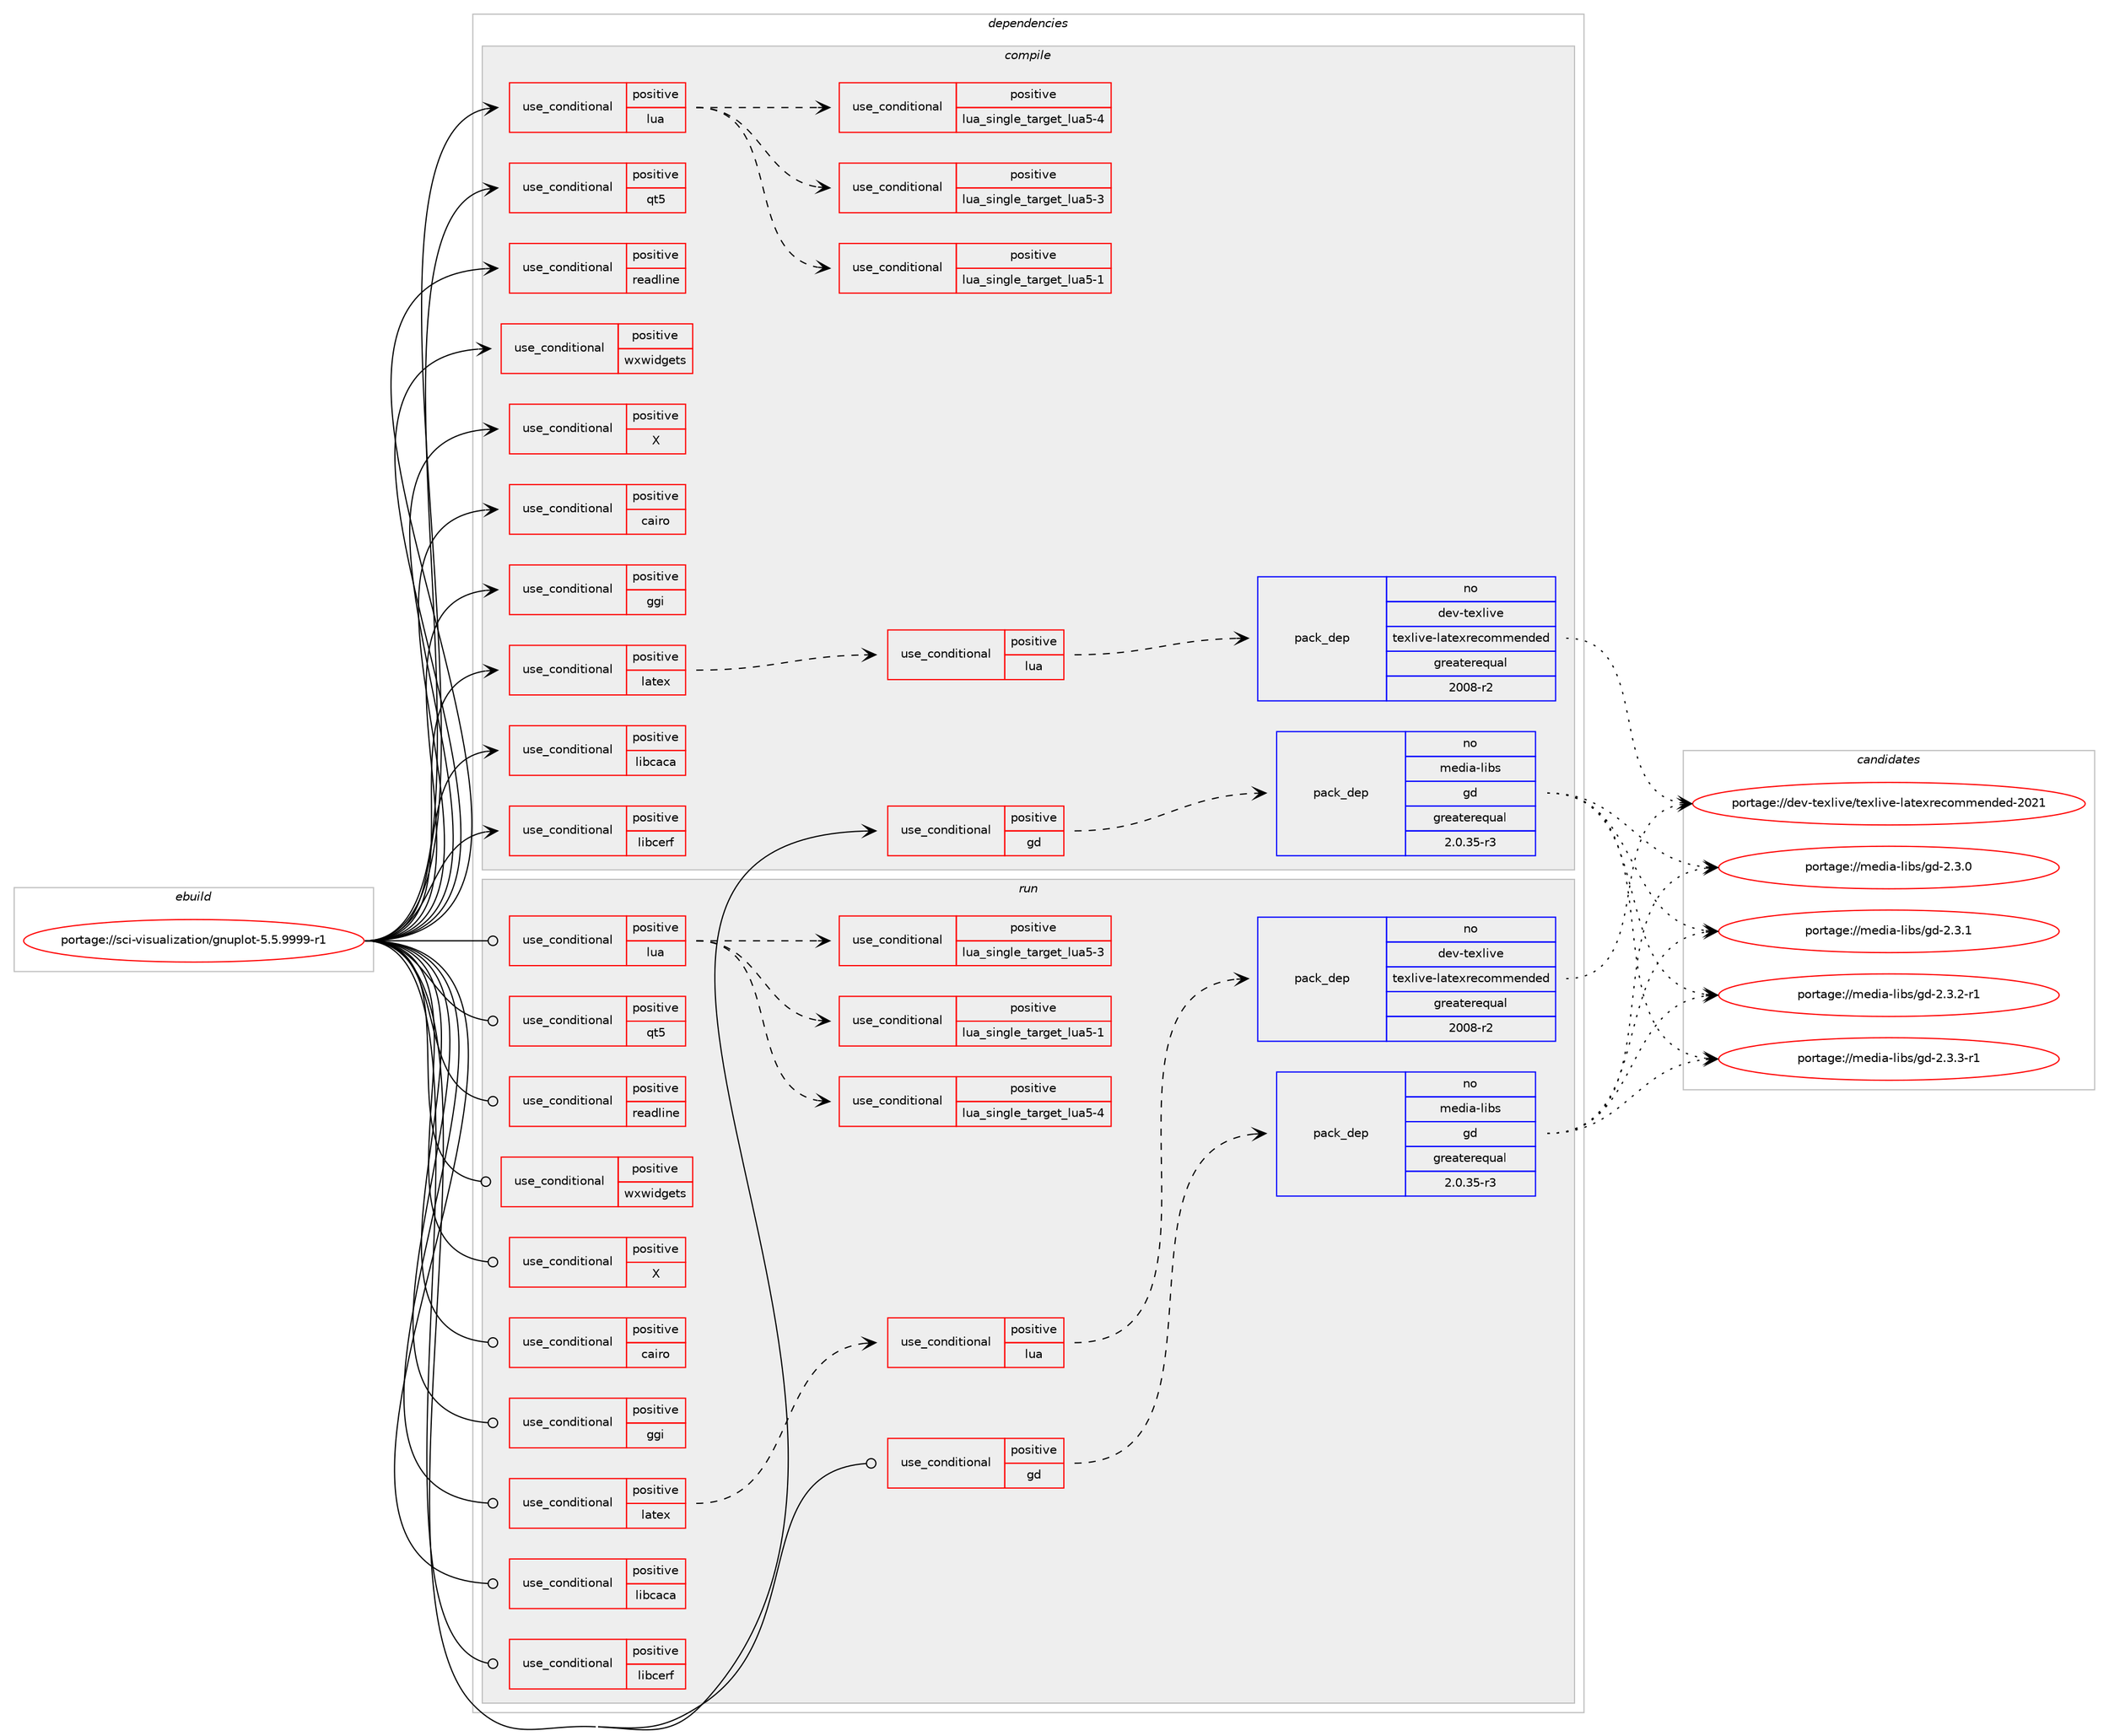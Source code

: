 digraph prolog {

# *************
# Graph options
# *************

newrank=true;
concentrate=true;
compound=true;
graph [rankdir=LR,fontname=Helvetica,fontsize=10,ranksep=1.5];#, ranksep=2.5, nodesep=0.2];
edge  [arrowhead=vee];
node  [fontname=Helvetica,fontsize=10];

# **********
# The ebuild
# **********

subgraph cluster_leftcol {
color=gray;
rank=same;
label=<<i>ebuild</i>>;
id [label="portage://sci-visualization/gnuplot-5.5.9999-r1", color=red, width=4, href="../sci-visualization/gnuplot-5.5.9999-r1.svg"];
}

# ****************
# The dependencies
# ****************

subgraph cluster_midcol {
color=gray;
label=<<i>dependencies</i>>;
subgraph cluster_compile {
fillcolor="#eeeeee";
style=filled;
label=<<i>compile</i>>;
subgraph cond256 {
dependency370 [label=<<TABLE BORDER="0" CELLBORDER="1" CELLSPACING="0" CELLPADDING="4"><TR><TD ROWSPAN="3" CELLPADDING="10">use_conditional</TD></TR><TR><TD>positive</TD></TR><TR><TD>X</TD></TR></TABLE>>, shape=none, color=red];
# *** BEGIN UNKNOWN DEPENDENCY TYPE (TODO) ***
# dependency370 -> package_dependency(portage://sci-visualization/gnuplot-5.5.9999-r1,install,no,x11-libs,libXaw,none,[,,],[],[])
# *** END UNKNOWN DEPENDENCY TYPE (TODO) ***

}
id:e -> dependency370:w [weight=20,style="solid",arrowhead="vee"];
subgraph cond257 {
dependency371 [label=<<TABLE BORDER="0" CELLBORDER="1" CELLSPACING="0" CELLPADDING="4"><TR><TD ROWSPAN="3" CELLPADDING="10">use_conditional</TD></TR><TR><TD>positive</TD></TR><TR><TD>cairo</TD></TR></TABLE>>, shape=none, color=red];
# *** BEGIN UNKNOWN DEPENDENCY TYPE (TODO) ***
# dependency371 -> package_dependency(portage://sci-visualization/gnuplot-5.5.9999-r1,install,no,x11-libs,cairo,none,[,,],[],[])
# *** END UNKNOWN DEPENDENCY TYPE (TODO) ***

# *** BEGIN UNKNOWN DEPENDENCY TYPE (TODO) ***
# dependency371 -> package_dependency(portage://sci-visualization/gnuplot-5.5.9999-r1,install,no,x11-libs,pango,none,[,,],[],[])
# *** END UNKNOWN DEPENDENCY TYPE (TODO) ***

}
id:e -> dependency371:w [weight=20,style="solid",arrowhead="vee"];
subgraph cond258 {
dependency372 [label=<<TABLE BORDER="0" CELLBORDER="1" CELLSPACING="0" CELLPADDING="4"><TR><TD ROWSPAN="3" CELLPADDING="10">use_conditional</TD></TR><TR><TD>positive</TD></TR><TR><TD>gd</TD></TR></TABLE>>, shape=none, color=red];
subgraph pack108 {
dependency373 [label=<<TABLE BORDER="0" CELLBORDER="1" CELLSPACING="0" CELLPADDING="4" WIDTH="220"><TR><TD ROWSPAN="6" CELLPADDING="30">pack_dep</TD></TR><TR><TD WIDTH="110">no</TD></TR><TR><TD>media-libs</TD></TR><TR><TD>gd</TD></TR><TR><TD>greaterequal</TD></TR><TR><TD>2.0.35-r3</TD></TR></TABLE>>, shape=none, color=blue];
}
dependency372:e -> dependency373:w [weight=20,style="dashed",arrowhead="vee"];
}
id:e -> dependency372:w [weight=20,style="solid",arrowhead="vee"];
subgraph cond259 {
dependency374 [label=<<TABLE BORDER="0" CELLBORDER="1" CELLSPACING="0" CELLPADDING="4"><TR><TD ROWSPAN="3" CELLPADDING="10">use_conditional</TD></TR><TR><TD>positive</TD></TR><TR><TD>ggi</TD></TR></TABLE>>, shape=none, color=red];
# *** BEGIN UNKNOWN DEPENDENCY TYPE (TODO) ***
# dependency374 -> package_dependency(portage://sci-visualization/gnuplot-5.5.9999-r1,install,no,media-libs,libggi,none,[,,],[],[])
# *** END UNKNOWN DEPENDENCY TYPE (TODO) ***

}
id:e -> dependency374:w [weight=20,style="solid",arrowhead="vee"];
subgraph cond260 {
dependency375 [label=<<TABLE BORDER="0" CELLBORDER="1" CELLSPACING="0" CELLPADDING="4"><TR><TD ROWSPAN="3" CELLPADDING="10">use_conditional</TD></TR><TR><TD>positive</TD></TR><TR><TD>latex</TD></TR></TABLE>>, shape=none, color=red];
# *** BEGIN UNKNOWN DEPENDENCY TYPE (TODO) ***
# dependency375 -> package_dependency(portage://sci-visualization/gnuplot-5.5.9999-r1,install,no,virtual,latex-base,none,[,,],[],[])
# *** END UNKNOWN DEPENDENCY TYPE (TODO) ***

subgraph cond261 {
dependency376 [label=<<TABLE BORDER="0" CELLBORDER="1" CELLSPACING="0" CELLPADDING="4"><TR><TD ROWSPAN="3" CELLPADDING="10">use_conditional</TD></TR><TR><TD>positive</TD></TR><TR><TD>lua</TD></TR></TABLE>>, shape=none, color=red];
# *** BEGIN UNKNOWN DEPENDENCY TYPE (TODO) ***
# dependency376 -> package_dependency(portage://sci-visualization/gnuplot-5.5.9999-r1,install,no,dev-tex,pgf,none,[,,],[],[])
# *** END UNKNOWN DEPENDENCY TYPE (TODO) ***

subgraph pack109 {
dependency377 [label=<<TABLE BORDER="0" CELLBORDER="1" CELLSPACING="0" CELLPADDING="4" WIDTH="220"><TR><TD ROWSPAN="6" CELLPADDING="30">pack_dep</TD></TR><TR><TD WIDTH="110">no</TD></TR><TR><TD>dev-texlive</TD></TR><TR><TD>texlive-latexrecommended</TD></TR><TR><TD>greaterequal</TD></TR><TR><TD>2008-r2</TD></TR></TABLE>>, shape=none, color=blue];
}
dependency376:e -> dependency377:w [weight=20,style="dashed",arrowhead="vee"];
}
dependency375:e -> dependency376:w [weight=20,style="dashed",arrowhead="vee"];
}
id:e -> dependency375:w [weight=20,style="solid",arrowhead="vee"];
subgraph cond262 {
dependency378 [label=<<TABLE BORDER="0" CELLBORDER="1" CELLSPACING="0" CELLPADDING="4"><TR><TD ROWSPAN="3" CELLPADDING="10">use_conditional</TD></TR><TR><TD>positive</TD></TR><TR><TD>libcaca</TD></TR></TABLE>>, shape=none, color=red];
# *** BEGIN UNKNOWN DEPENDENCY TYPE (TODO) ***
# dependency378 -> package_dependency(portage://sci-visualization/gnuplot-5.5.9999-r1,install,no,media-libs,libcaca,none,[,,],[],[])
# *** END UNKNOWN DEPENDENCY TYPE (TODO) ***

}
id:e -> dependency378:w [weight=20,style="solid",arrowhead="vee"];
subgraph cond263 {
dependency379 [label=<<TABLE BORDER="0" CELLBORDER="1" CELLSPACING="0" CELLPADDING="4"><TR><TD ROWSPAN="3" CELLPADDING="10">use_conditional</TD></TR><TR><TD>positive</TD></TR><TR><TD>libcerf</TD></TR></TABLE>>, shape=none, color=red];
# *** BEGIN UNKNOWN DEPENDENCY TYPE (TODO) ***
# dependency379 -> package_dependency(portage://sci-visualization/gnuplot-5.5.9999-r1,install,no,sci-libs,libcerf,none,[,,],[],[])
# *** END UNKNOWN DEPENDENCY TYPE (TODO) ***

}
id:e -> dependency379:w [weight=20,style="solid",arrowhead="vee"];
subgraph cond264 {
dependency380 [label=<<TABLE BORDER="0" CELLBORDER="1" CELLSPACING="0" CELLPADDING="4"><TR><TD ROWSPAN="3" CELLPADDING="10">use_conditional</TD></TR><TR><TD>positive</TD></TR><TR><TD>lua</TD></TR></TABLE>>, shape=none, color=red];
subgraph cond265 {
dependency381 [label=<<TABLE BORDER="0" CELLBORDER="1" CELLSPACING="0" CELLPADDING="4"><TR><TD ROWSPAN="3" CELLPADDING="10">use_conditional</TD></TR><TR><TD>positive</TD></TR><TR><TD>lua_single_target_lua5-1</TD></TR></TABLE>>, shape=none, color=red];
# *** BEGIN UNKNOWN DEPENDENCY TYPE (TODO) ***
# dependency381 -> package_dependency(portage://sci-visualization/gnuplot-5.5.9999-r1,install,no,dev-lang,lua,none,[,,],[slot(5.1)],[])
# *** END UNKNOWN DEPENDENCY TYPE (TODO) ***

}
dependency380:e -> dependency381:w [weight=20,style="dashed",arrowhead="vee"];
subgraph cond266 {
dependency382 [label=<<TABLE BORDER="0" CELLBORDER="1" CELLSPACING="0" CELLPADDING="4"><TR><TD ROWSPAN="3" CELLPADDING="10">use_conditional</TD></TR><TR><TD>positive</TD></TR><TR><TD>lua_single_target_lua5-3</TD></TR></TABLE>>, shape=none, color=red];
# *** BEGIN UNKNOWN DEPENDENCY TYPE (TODO) ***
# dependency382 -> package_dependency(portage://sci-visualization/gnuplot-5.5.9999-r1,install,no,dev-lang,lua,none,[,,],[slot(5.3)],[])
# *** END UNKNOWN DEPENDENCY TYPE (TODO) ***

}
dependency380:e -> dependency382:w [weight=20,style="dashed",arrowhead="vee"];
subgraph cond267 {
dependency383 [label=<<TABLE BORDER="0" CELLBORDER="1" CELLSPACING="0" CELLPADDING="4"><TR><TD ROWSPAN="3" CELLPADDING="10">use_conditional</TD></TR><TR><TD>positive</TD></TR><TR><TD>lua_single_target_lua5-4</TD></TR></TABLE>>, shape=none, color=red];
# *** BEGIN UNKNOWN DEPENDENCY TYPE (TODO) ***
# dependency383 -> package_dependency(portage://sci-visualization/gnuplot-5.5.9999-r1,install,no,dev-lang,lua,none,[,,],[slot(5.4)],[])
# *** END UNKNOWN DEPENDENCY TYPE (TODO) ***

}
dependency380:e -> dependency383:w [weight=20,style="dashed",arrowhead="vee"];
}
id:e -> dependency380:w [weight=20,style="solid",arrowhead="vee"];
subgraph cond268 {
dependency384 [label=<<TABLE BORDER="0" CELLBORDER="1" CELLSPACING="0" CELLPADDING="4"><TR><TD ROWSPAN="3" CELLPADDING="10">use_conditional</TD></TR><TR><TD>positive</TD></TR><TR><TD>qt5</TD></TR></TABLE>>, shape=none, color=red];
# *** BEGIN UNKNOWN DEPENDENCY TYPE (TODO) ***
# dependency384 -> package_dependency(portage://sci-visualization/gnuplot-5.5.9999-r1,install,no,dev-qt,qtcore,none,[,,],[slot(5),equal],[])
# *** END UNKNOWN DEPENDENCY TYPE (TODO) ***

# *** BEGIN UNKNOWN DEPENDENCY TYPE (TODO) ***
# dependency384 -> package_dependency(portage://sci-visualization/gnuplot-5.5.9999-r1,install,no,dev-qt,qtgui,none,[,,],[slot(5),equal],[])
# *** END UNKNOWN DEPENDENCY TYPE (TODO) ***

# *** BEGIN UNKNOWN DEPENDENCY TYPE (TODO) ***
# dependency384 -> package_dependency(portage://sci-visualization/gnuplot-5.5.9999-r1,install,no,dev-qt,qtnetwork,none,[,,],[slot(5),equal],[])
# *** END UNKNOWN DEPENDENCY TYPE (TODO) ***

# *** BEGIN UNKNOWN DEPENDENCY TYPE (TODO) ***
# dependency384 -> package_dependency(portage://sci-visualization/gnuplot-5.5.9999-r1,install,no,dev-qt,qtprintsupport,none,[,,],[slot(5),equal],[])
# *** END UNKNOWN DEPENDENCY TYPE (TODO) ***

# *** BEGIN UNKNOWN DEPENDENCY TYPE (TODO) ***
# dependency384 -> package_dependency(portage://sci-visualization/gnuplot-5.5.9999-r1,install,no,dev-qt,qtsvg,none,[,,],[slot(5),equal],[])
# *** END UNKNOWN DEPENDENCY TYPE (TODO) ***

# *** BEGIN UNKNOWN DEPENDENCY TYPE (TODO) ***
# dependency384 -> package_dependency(portage://sci-visualization/gnuplot-5.5.9999-r1,install,no,dev-qt,qtwidgets,none,[,,],[slot(5),equal],[])
# *** END UNKNOWN DEPENDENCY TYPE (TODO) ***

}
id:e -> dependency384:w [weight=20,style="solid",arrowhead="vee"];
subgraph cond269 {
dependency385 [label=<<TABLE BORDER="0" CELLBORDER="1" CELLSPACING="0" CELLPADDING="4"><TR><TD ROWSPAN="3" CELLPADDING="10">use_conditional</TD></TR><TR><TD>positive</TD></TR><TR><TD>readline</TD></TR></TABLE>>, shape=none, color=red];
# *** BEGIN UNKNOWN DEPENDENCY TYPE (TODO) ***
# dependency385 -> package_dependency(portage://sci-visualization/gnuplot-5.5.9999-r1,install,no,sys-libs,readline,none,[,,],[slot(0),equal],[])
# *** END UNKNOWN DEPENDENCY TYPE (TODO) ***

}
id:e -> dependency385:w [weight=20,style="solid",arrowhead="vee"];
subgraph cond270 {
dependency386 [label=<<TABLE BORDER="0" CELLBORDER="1" CELLSPACING="0" CELLPADDING="4"><TR><TD ROWSPAN="3" CELLPADDING="10">use_conditional</TD></TR><TR><TD>positive</TD></TR><TR><TD>wxwidgets</TD></TR></TABLE>>, shape=none, color=red];
# *** BEGIN UNKNOWN DEPENDENCY TYPE (TODO) ***
# dependency386 -> package_dependency(portage://sci-visualization/gnuplot-5.5.9999-r1,install,no,x11-libs,wxGTK,none,[,,],[slot(3.0-gtk3)],[use(enable(X),none)])
# *** END UNKNOWN DEPENDENCY TYPE (TODO) ***

# *** BEGIN UNKNOWN DEPENDENCY TYPE (TODO) ***
# dependency386 -> package_dependency(portage://sci-visualization/gnuplot-5.5.9999-r1,install,no,x11-libs,cairo,none,[,,],[],[])
# *** END UNKNOWN DEPENDENCY TYPE (TODO) ***

# *** BEGIN UNKNOWN DEPENDENCY TYPE (TODO) ***
# dependency386 -> package_dependency(portage://sci-visualization/gnuplot-5.5.9999-r1,install,no,x11-libs,pango,none,[,,],[],[])
# *** END UNKNOWN DEPENDENCY TYPE (TODO) ***

# *** BEGIN UNKNOWN DEPENDENCY TYPE (TODO) ***
# dependency386 -> package_dependency(portage://sci-visualization/gnuplot-5.5.9999-r1,install,no,x11-libs,gtk+,none,[,,],[slot(3)],[])
# *** END UNKNOWN DEPENDENCY TYPE (TODO) ***

}
id:e -> dependency386:w [weight=20,style="solid",arrowhead="vee"];
}
subgraph cluster_compileandrun {
fillcolor="#eeeeee";
style=filled;
label=<<i>compile and run</i>>;
}
subgraph cluster_run {
fillcolor="#eeeeee";
style=filled;
label=<<i>run</i>>;
subgraph cond271 {
dependency387 [label=<<TABLE BORDER="0" CELLBORDER="1" CELLSPACING="0" CELLPADDING="4"><TR><TD ROWSPAN="3" CELLPADDING="10">use_conditional</TD></TR><TR><TD>positive</TD></TR><TR><TD>X</TD></TR></TABLE>>, shape=none, color=red];
# *** BEGIN UNKNOWN DEPENDENCY TYPE (TODO) ***
# dependency387 -> package_dependency(portage://sci-visualization/gnuplot-5.5.9999-r1,run,no,x11-libs,libXaw,none,[,,],[],[])
# *** END UNKNOWN DEPENDENCY TYPE (TODO) ***

}
id:e -> dependency387:w [weight=20,style="solid",arrowhead="odot"];
subgraph cond272 {
dependency388 [label=<<TABLE BORDER="0" CELLBORDER="1" CELLSPACING="0" CELLPADDING="4"><TR><TD ROWSPAN="3" CELLPADDING="10">use_conditional</TD></TR><TR><TD>positive</TD></TR><TR><TD>cairo</TD></TR></TABLE>>, shape=none, color=red];
# *** BEGIN UNKNOWN DEPENDENCY TYPE (TODO) ***
# dependency388 -> package_dependency(portage://sci-visualization/gnuplot-5.5.9999-r1,run,no,x11-libs,cairo,none,[,,],[],[])
# *** END UNKNOWN DEPENDENCY TYPE (TODO) ***

# *** BEGIN UNKNOWN DEPENDENCY TYPE (TODO) ***
# dependency388 -> package_dependency(portage://sci-visualization/gnuplot-5.5.9999-r1,run,no,x11-libs,pango,none,[,,],[],[])
# *** END UNKNOWN DEPENDENCY TYPE (TODO) ***

}
id:e -> dependency388:w [weight=20,style="solid",arrowhead="odot"];
subgraph cond273 {
dependency389 [label=<<TABLE BORDER="0" CELLBORDER="1" CELLSPACING="0" CELLPADDING="4"><TR><TD ROWSPAN="3" CELLPADDING="10">use_conditional</TD></TR><TR><TD>positive</TD></TR><TR><TD>gd</TD></TR></TABLE>>, shape=none, color=red];
subgraph pack110 {
dependency390 [label=<<TABLE BORDER="0" CELLBORDER="1" CELLSPACING="0" CELLPADDING="4" WIDTH="220"><TR><TD ROWSPAN="6" CELLPADDING="30">pack_dep</TD></TR><TR><TD WIDTH="110">no</TD></TR><TR><TD>media-libs</TD></TR><TR><TD>gd</TD></TR><TR><TD>greaterequal</TD></TR><TR><TD>2.0.35-r3</TD></TR></TABLE>>, shape=none, color=blue];
}
dependency389:e -> dependency390:w [weight=20,style="dashed",arrowhead="vee"];
}
id:e -> dependency389:w [weight=20,style="solid",arrowhead="odot"];
subgraph cond274 {
dependency391 [label=<<TABLE BORDER="0" CELLBORDER="1" CELLSPACING="0" CELLPADDING="4"><TR><TD ROWSPAN="3" CELLPADDING="10">use_conditional</TD></TR><TR><TD>positive</TD></TR><TR><TD>ggi</TD></TR></TABLE>>, shape=none, color=red];
# *** BEGIN UNKNOWN DEPENDENCY TYPE (TODO) ***
# dependency391 -> package_dependency(portage://sci-visualization/gnuplot-5.5.9999-r1,run,no,media-libs,libggi,none,[,,],[],[])
# *** END UNKNOWN DEPENDENCY TYPE (TODO) ***

}
id:e -> dependency391:w [weight=20,style="solid",arrowhead="odot"];
subgraph cond275 {
dependency392 [label=<<TABLE BORDER="0" CELLBORDER="1" CELLSPACING="0" CELLPADDING="4"><TR><TD ROWSPAN="3" CELLPADDING="10">use_conditional</TD></TR><TR><TD>positive</TD></TR><TR><TD>latex</TD></TR></TABLE>>, shape=none, color=red];
# *** BEGIN UNKNOWN DEPENDENCY TYPE (TODO) ***
# dependency392 -> package_dependency(portage://sci-visualization/gnuplot-5.5.9999-r1,run,no,virtual,latex-base,none,[,,],[],[])
# *** END UNKNOWN DEPENDENCY TYPE (TODO) ***

subgraph cond276 {
dependency393 [label=<<TABLE BORDER="0" CELLBORDER="1" CELLSPACING="0" CELLPADDING="4"><TR><TD ROWSPAN="3" CELLPADDING="10">use_conditional</TD></TR><TR><TD>positive</TD></TR><TR><TD>lua</TD></TR></TABLE>>, shape=none, color=red];
# *** BEGIN UNKNOWN DEPENDENCY TYPE (TODO) ***
# dependency393 -> package_dependency(portage://sci-visualization/gnuplot-5.5.9999-r1,run,no,dev-tex,pgf,none,[,,],[],[])
# *** END UNKNOWN DEPENDENCY TYPE (TODO) ***

subgraph pack111 {
dependency394 [label=<<TABLE BORDER="0" CELLBORDER="1" CELLSPACING="0" CELLPADDING="4" WIDTH="220"><TR><TD ROWSPAN="6" CELLPADDING="30">pack_dep</TD></TR><TR><TD WIDTH="110">no</TD></TR><TR><TD>dev-texlive</TD></TR><TR><TD>texlive-latexrecommended</TD></TR><TR><TD>greaterequal</TD></TR><TR><TD>2008-r2</TD></TR></TABLE>>, shape=none, color=blue];
}
dependency393:e -> dependency394:w [weight=20,style="dashed",arrowhead="vee"];
}
dependency392:e -> dependency393:w [weight=20,style="dashed",arrowhead="vee"];
}
id:e -> dependency392:w [weight=20,style="solid",arrowhead="odot"];
subgraph cond277 {
dependency395 [label=<<TABLE BORDER="0" CELLBORDER="1" CELLSPACING="0" CELLPADDING="4"><TR><TD ROWSPAN="3" CELLPADDING="10">use_conditional</TD></TR><TR><TD>positive</TD></TR><TR><TD>libcaca</TD></TR></TABLE>>, shape=none, color=red];
# *** BEGIN UNKNOWN DEPENDENCY TYPE (TODO) ***
# dependency395 -> package_dependency(portage://sci-visualization/gnuplot-5.5.9999-r1,run,no,media-libs,libcaca,none,[,,],[],[])
# *** END UNKNOWN DEPENDENCY TYPE (TODO) ***

}
id:e -> dependency395:w [weight=20,style="solid",arrowhead="odot"];
subgraph cond278 {
dependency396 [label=<<TABLE BORDER="0" CELLBORDER="1" CELLSPACING="0" CELLPADDING="4"><TR><TD ROWSPAN="3" CELLPADDING="10">use_conditional</TD></TR><TR><TD>positive</TD></TR><TR><TD>libcerf</TD></TR></TABLE>>, shape=none, color=red];
# *** BEGIN UNKNOWN DEPENDENCY TYPE (TODO) ***
# dependency396 -> package_dependency(portage://sci-visualization/gnuplot-5.5.9999-r1,run,no,sci-libs,libcerf,none,[,,],[],[])
# *** END UNKNOWN DEPENDENCY TYPE (TODO) ***

}
id:e -> dependency396:w [weight=20,style="solid",arrowhead="odot"];
subgraph cond279 {
dependency397 [label=<<TABLE BORDER="0" CELLBORDER="1" CELLSPACING="0" CELLPADDING="4"><TR><TD ROWSPAN="3" CELLPADDING="10">use_conditional</TD></TR><TR><TD>positive</TD></TR><TR><TD>lua</TD></TR></TABLE>>, shape=none, color=red];
subgraph cond280 {
dependency398 [label=<<TABLE BORDER="0" CELLBORDER="1" CELLSPACING="0" CELLPADDING="4"><TR><TD ROWSPAN="3" CELLPADDING="10">use_conditional</TD></TR><TR><TD>positive</TD></TR><TR><TD>lua_single_target_lua5-1</TD></TR></TABLE>>, shape=none, color=red];
# *** BEGIN UNKNOWN DEPENDENCY TYPE (TODO) ***
# dependency398 -> package_dependency(portage://sci-visualization/gnuplot-5.5.9999-r1,run,no,dev-lang,lua,none,[,,],[slot(5.1)],[])
# *** END UNKNOWN DEPENDENCY TYPE (TODO) ***

}
dependency397:e -> dependency398:w [weight=20,style="dashed",arrowhead="vee"];
subgraph cond281 {
dependency399 [label=<<TABLE BORDER="0" CELLBORDER="1" CELLSPACING="0" CELLPADDING="4"><TR><TD ROWSPAN="3" CELLPADDING="10">use_conditional</TD></TR><TR><TD>positive</TD></TR><TR><TD>lua_single_target_lua5-3</TD></TR></TABLE>>, shape=none, color=red];
# *** BEGIN UNKNOWN DEPENDENCY TYPE (TODO) ***
# dependency399 -> package_dependency(portage://sci-visualization/gnuplot-5.5.9999-r1,run,no,dev-lang,lua,none,[,,],[slot(5.3)],[])
# *** END UNKNOWN DEPENDENCY TYPE (TODO) ***

}
dependency397:e -> dependency399:w [weight=20,style="dashed",arrowhead="vee"];
subgraph cond282 {
dependency400 [label=<<TABLE BORDER="0" CELLBORDER="1" CELLSPACING="0" CELLPADDING="4"><TR><TD ROWSPAN="3" CELLPADDING="10">use_conditional</TD></TR><TR><TD>positive</TD></TR><TR><TD>lua_single_target_lua5-4</TD></TR></TABLE>>, shape=none, color=red];
# *** BEGIN UNKNOWN DEPENDENCY TYPE (TODO) ***
# dependency400 -> package_dependency(portage://sci-visualization/gnuplot-5.5.9999-r1,run,no,dev-lang,lua,none,[,,],[slot(5.4)],[])
# *** END UNKNOWN DEPENDENCY TYPE (TODO) ***

}
dependency397:e -> dependency400:w [weight=20,style="dashed",arrowhead="vee"];
}
id:e -> dependency397:w [weight=20,style="solid",arrowhead="odot"];
subgraph cond283 {
dependency401 [label=<<TABLE BORDER="0" CELLBORDER="1" CELLSPACING="0" CELLPADDING="4"><TR><TD ROWSPAN="3" CELLPADDING="10">use_conditional</TD></TR><TR><TD>positive</TD></TR><TR><TD>qt5</TD></TR></TABLE>>, shape=none, color=red];
# *** BEGIN UNKNOWN DEPENDENCY TYPE (TODO) ***
# dependency401 -> package_dependency(portage://sci-visualization/gnuplot-5.5.9999-r1,run,no,dev-qt,qtcore,none,[,,],[slot(5),equal],[])
# *** END UNKNOWN DEPENDENCY TYPE (TODO) ***

# *** BEGIN UNKNOWN DEPENDENCY TYPE (TODO) ***
# dependency401 -> package_dependency(portage://sci-visualization/gnuplot-5.5.9999-r1,run,no,dev-qt,qtgui,none,[,,],[slot(5),equal],[])
# *** END UNKNOWN DEPENDENCY TYPE (TODO) ***

# *** BEGIN UNKNOWN DEPENDENCY TYPE (TODO) ***
# dependency401 -> package_dependency(portage://sci-visualization/gnuplot-5.5.9999-r1,run,no,dev-qt,qtnetwork,none,[,,],[slot(5),equal],[])
# *** END UNKNOWN DEPENDENCY TYPE (TODO) ***

# *** BEGIN UNKNOWN DEPENDENCY TYPE (TODO) ***
# dependency401 -> package_dependency(portage://sci-visualization/gnuplot-5.5.9999-r1,run,no,dev-qt,qtprintsupport,none,[,,],[slot(5),equal],[])
# *** END UNKNOWN DEPENDENCY TYPE (TODO) ***

# *** BEGIN UNKNOWN DEPENDENCY TYPE (TODO) ***
# dependency401 -> package_dependency(portage://sci-visualization/gnuplot-5.5.9999-r1,run,no,dev-qt,qtsvg,none,[,,],[slot(5),equal],[])
# *** END UNKNOWN DEPENDENCY TYPE (TODO) ***

# *** BEGIN UNKNOWN DEPENDENCY TYPE (TODO) ***
# dependency401 -> package_dependency(portage://sci-visualization/gnuplot-5.5.9999-r1,run,no,dev-qt,qtwidgets,none,[,,],[slot(5),equal],[])
# *** END UNKNOWN DEPENDENCY TYPE (TODO) ***

}
id:e -> dependency401:w [weight=20,style="solid",arrowhead="odot"];
subgraph cond284 {
dependency402 [label=<<TABLE BORDER="0" CELLBORDER="1" CELLSPACING="0" CELLPADDING="4"><TR><TD ROWSPAN="3" CELLPADDING="10">use_conditional</TD></TR><TR><TD>positive</TD></TR><TR><TD>readline</TD></TR></TABLE>>, shape=none, color=red];
# *** BEGIN UNKNOWN DEPENDENCY TYPE (TODO) ***
# dependency402 -> package_dependency(portage://sci-visualization/gnuplot-5.5.9999-r1,run,no,sys-libs,readline,none,[,,],[slot(0),equal],[])
# *** END UNKNOWN DEPENDENCY TYPE (TODO) ***

}
id:e -> dependency402:w [weight=20,style="solid",arrowhead="odot"];
subgraph cond285 {
dependency403 [label=<<TABLE BORDER="0" CELLBORDER="1" CELLSPACING="0" CELLPADDING="4"><TR><TD ROWSPAN="3" CELLPADDING="10">use_conditional</TD></TR><TR><TD>positive</TD></TR><TR><TD>wxwidgets</TD></TR></TABLE>>, shape=none, color=red];
# *** BEGIN UNKNOWN DEPENDENCY TYPE (TODO) ***
# dependency403 -> package_dependency(portage://sci-visualization/gnuplot-5.5.9999-r1,run,no,x11-libs,wxGTK,none,[,,],[slot(3.0-gtk3)],[use(enable(X),none)])
# *** END UNKNOWN DEPENDENCY TYPE (TODO) ***

# *** BEGIN UNKNOWN DEPENDENCY TYPE (TODO) ***
# dependency403 -> package_dependency(portage://sci-visualization/gnuplot-5.5.9999-r1,run,no,x11-libs,cairo,none,[,,],[],[])
# *** END UNKNOWN DEPENDENCY TYPE (TODO) ***

# *** BEGIN UNKNOWN DEPENDENCY TYPE (TODO) ***
# dependency403 -> package_dependency(portage://sci-visualization/gnuplot-5.5.9999-r1,run,no,x11-libs,pango,none,[,,],[],[])
# *** END UNKNOWN DEPENDENCY TYPE (TODO) ***

# *** BEGIN UNKNOWN DEPENDENCY TYPE (TODO) ***
# dependency403 -> package_dependency(portage://sci-visualization/gnuplot-5.5.9999-r1,run,no,x11-libs,gtk+,none,[,,],[slot(3)],[])
# *** END UNKNOWN DEPENDENCY TYPE (TODO) ***

}
id:e -> dependency403:w [weight=20,style="solid",arrowhead="odot"];
}
}

# **************
# The candidates
# **************

subgraph cluster_choices {
rank=same;
color=gray;
label=<<i>candidates</i>>;

subgraph choice108 {
color=black;
nodesep=1;
choice10910110010597451081059811547103100455046514648 [label="portage://media-libs/gd-2.3.0", color=red, width=4,href="../media-libs/gd-2.3.0.svg"];
choice10910110010597451081059811547103100455046514649 [label="portage://media-libs/gd-2.3.1", color=red, width=4,href="../media-libs/gd-2.3.1.svg"];
choice109101100105974510810598115471031004550465146504511449 [label="portage://media-libs/gd-2.3.2-r1", color=red, width=4,href="../media-libs/gd-2.3.2-r1.svg"];
choice109101100105974510810598115471031004550465146514511449 [label="portage://media-libs/gd-2.3.3-r1", color=red, width=4,href="../media-libs/gd-2.3.3-r1.svg"];
dependency373:e -> choice10910110010597451081059811547103100455046514648:w [style=dotted,weight="100"];
dependency373:e -> choice10910110010597451081059811547103100455046514649:w [style=dotted,weight="100"];
dependency373:e -> choice109101100105974510810598115471031004550465146504511449:w [style=dotted,weight="100"];
dependency373:e -> choice109101100105974510810598115471031004550465146514511449:w [style=dotted,weight="100"];
}
subgraph choice109 {
color=black;
nodesep=1;
choice10010111845116101120108105118101471161011201081051181014510897116101120114101991111091091011101001011004550485049 [label="portage://dev-texlive/texlive-latexrecommended-2021", color=red, width=4,href="../dev-texlive/texlive-latexrecommended-2021.svg"];
dependency377:e -> choice10010111845116101120108105118101471161011201081051181014510897116101120114101991111091091011101001011004550485049:w [style=dotted,weight="100"];
}
subgraph choice110 {
color=black;
nodesep=1;
choice10910110010597451081059811547103100455046514648 [label="portage://media-libs/gd-2.3.0", color=red, width=4,href="../media-libs/gd-2.3.0.svg"];
choice10910110010597451081059811547103100455046514649 [label="portage://media-libs/gd-2.3.1", color=red, width=4,href="../media-libs/gd-2.3.1.svg"];
choice109101100105974510810598115471031004550465146504511449 [label="portage://media-libs/gd-2.3.2-r1", color=red, width=4,href="../media-libs/gd-2.3.2-r1.svg"];
choice109101100105974510810598115471031004550465146514511449 [label="portage://media-libs/gd-2.3.3-r1", color=red, width=4,href="../media-libs/gd-2.3.3-r1.svg"];
dependency390:e -> choice10910110010597451081059811547103100455046514648:w [style=dotted,weight="100"];
dependency390:e -> choice10910110010597451081059811547103100455046514649:w [style=dotted,weight="100"];
dependency390:e -> choice109101100105974510810598115471031004550465146504511449:w [style=dotted,weight="100"];
dependency390:e -> choice109101100105974510810598115471031004550465146514511449:w [style=dotted,weight="100"];
}
subgraph choice111 {
color=black;
nodesep=1;
choice10010111845116101120108105118101471161011201081051181014510897116101120114101991111091091011101001011004550485049 [label="portage://dev-texlive/texlive-latexrecommended-2021", color=red, width=4,href="../dev-texlive/texlive-latexrecommended-2021.svg"];
dependency394:e -> choice10010111845116101120108105118101471161011201081051181014510897116101120114101991111091091011101001011004550485049:w [style=dotted,weight="100"];
}
}

}
